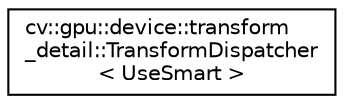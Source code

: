 digraph "Graphical Class Hierarchy"
{
 // LATEX_PDF_SIZE
  edge [fontname="Helvetica",fontsize="10",labelfontname="Helvetica",labelfontsize="10"];
  node [fontname="Helvetica",fontsize="10",shape=record];
  rankdir="LR";
  Node0 [label="cv::gpu::device::transform\l_detail::TransformDispatcher\l\< UseSmart \>",height=0.2,width=0.4,color="black", fillcolor="white", style="filled",URL="$structcv_1_1gpu_1_1device_1_1transform__detail_1_1_transform_dispatcher.html",tooltip=" "];
}

